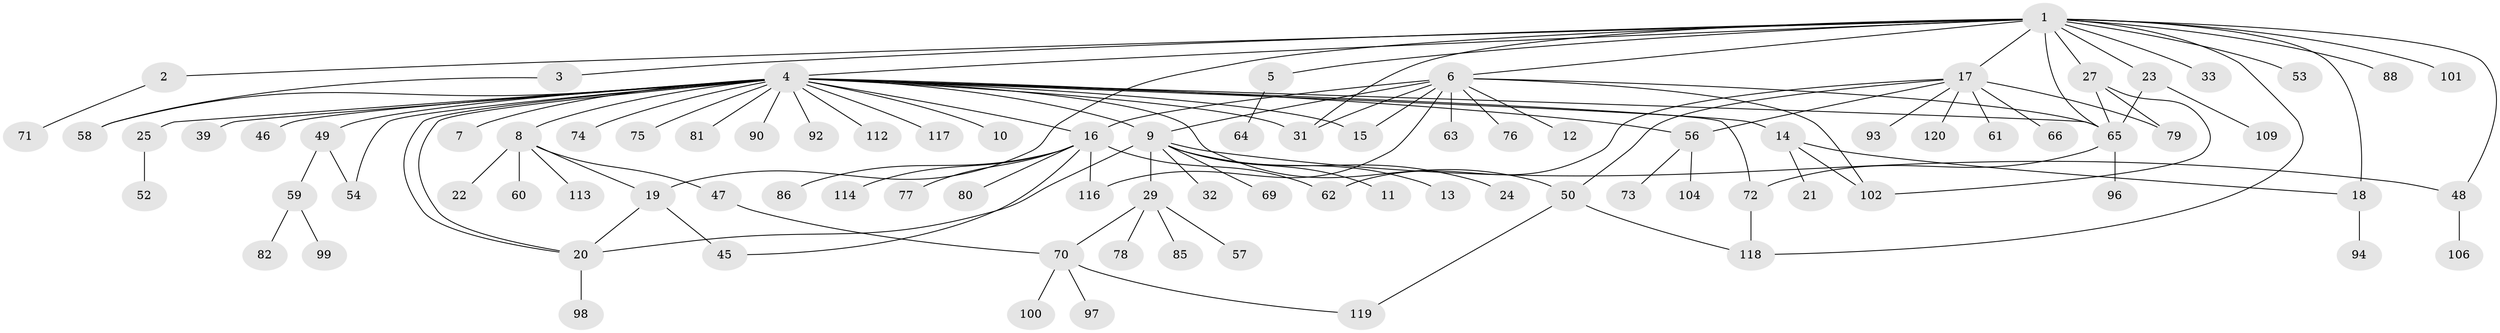 // original degree distribution, {20: 0.008333333333333333, 2: 0.21666666666666667, 29: 0.008333333333333333, 11: 0.008333333333333333, 6: 0.025, 12: 0.008333333333333333, 1: 0.5333333333333333, 5: 0.05, 4: 0.041666666666666664, 3: 0.08333333333333333, 8: 0.016666666666666666}
// Generated by graph-tools (version 1.1) at 2025/41/03/06/25 10:41:48]
// undirected, 90 vertices, 119 edges
graph export_dot {
graph [start="1"]
  node [color=gray90,style=filled];
  1 [super="+28"];
  2 [super="+26"];
  3;
  4 [super="+43"];
  5;
  6 [super="+34"];
  7 [super="+30"];
  8 [super="+44"];
  9 [super="+40"];
  10 [super="+38"];
  11 [super="+111"];
  12;
  13;
  14 [super="+36"];
  15;
  16 [super="+51"];
  17 [super="+41"];
  18 [super="+83"];
  19;
  20 [super="+35"];
  21;
  22;
  23 [super="+91"];
  24;
  25 [super="+42"];
  27 [super="+67"];
  29 [super="+108"];
  31 [super="+37"];
  32;
  33;
  39;
  45;
  46;
  47;
  48;
  49;
  50 [super="+107"];
  52;
  53;
  54 [super="+55"];
  56 [super="+68"];
  57;
  58;
  59 [super="+89"];
  60;
  61;
  62;
  63;
  64;
  65 [super="+110"];
  66;
  69;
  70 [super="+87"];
  71;
  72;
  73;
  74 [super="+95"];
  75 [super="+115"];
  76;
  77;
  78;
  79 [super="+84"];
  80;
  81 [super="+105"];
  82;
  85;
  86;
  88;
  90;
  92;
  93;
  94;
  96;
  97;
  98;
  99;
  100;
  101 [super="+103"];
  102;
  104;
  106;
  109;
  112;
  113;
  114;
  116;
  117;
  118;
  119;
  120;
  1 -- 2;
  1 -- 3;
  1 -- 4;
  1 -- 5;
  1 -- 6;
  1 -- 17 [weight=2];
  1 -- 18;
  1 -- 19;
  1 -- 23;
  1 -- 27;
  1 -- 31;
  1 -- 33;
  1 -- 48;
  1 -- 53;
  1 -- 65;
  1 -- 88;
  1 -- 101;
  1 -- 118;
  2 -- 71;
  3 -- 58;
  4 -- 7;
  4 -- 8;
  4 -- 9;
  4 -- 10;
  4 -- 14;
  4 -- 15;
  4 -- 16;
  4 -- 20;
  4 -- 20;
  4 -- 25;
  4 -- 31;
  4 -- 39;
  4 -- 46;
  4 -- 49;
  4 -- 54;
  4 -- 56;
  4 -- 58;
  4 -- 65;
  4 -- 72;
  4 -- 74;
  4 -- 75;
  4 -- 81;
  4 -- 90;
  4 -- 92;
  4 -- 112;
  4 -- 117;
  4 -- 50;
  5 -- 64;
  6 -- 9;
  6 -- 12;
  6 -- 15;
  6 -- 63;
  6 -- 65;
  6 -- 76;
  6 -- 102;
  6 -- 116;
  6 -- 16;
  6 -- 31;
  8 -- 19;
  8 -- 22;
  8 -- 60;
  8 -- 113;
  8 -- 47;
  9 -- 11;
  9 -- 13;
  9 -- 20;
  9 -- 24;
  9 -- 29 [weight=2];
  9 -- 32;
  9 -- 48;
  9 -- 69;
  14 -- 18;
  14 -- 21;
  14 -- 102;
  16 -- 45;
  16 -- 114;
  16 -- 116;
  16 -- 80;
  16 -- 86;
  16 -- 77;
  16 -- 62;
  17 -- 61;
  17 -- 66;
  17 -- 79;
  17 -- 50;
  17 -- 56;
  17 -- 120;
  17 -- 93;
  17 -- 62;
  18 -- 94;
  19 -- 45;
  19 -- 20;
  20 -- 98;
  23 -- 65;
  23 -- 109;
  25 -- 52;
  27 -- 65;
  27 -- 102;
  27 -- 79;
  29 -- 57;
  29 -- 78;
  29 -- 85;
  29 -- 70;
  47 -- 70;
  48 -- 106;
  49 -- 54;
  49 -- 59;
  50 -- 118;
  50 -- 119;
  56 -- 73;
  56 -- 104;
  59 -- 82;
  59 -- 99;
  65 -- 72;
  65 -- 96;
  70 -- 97;
  70 -- 100;
  70 -- 119;
  72 -- 118;
}
